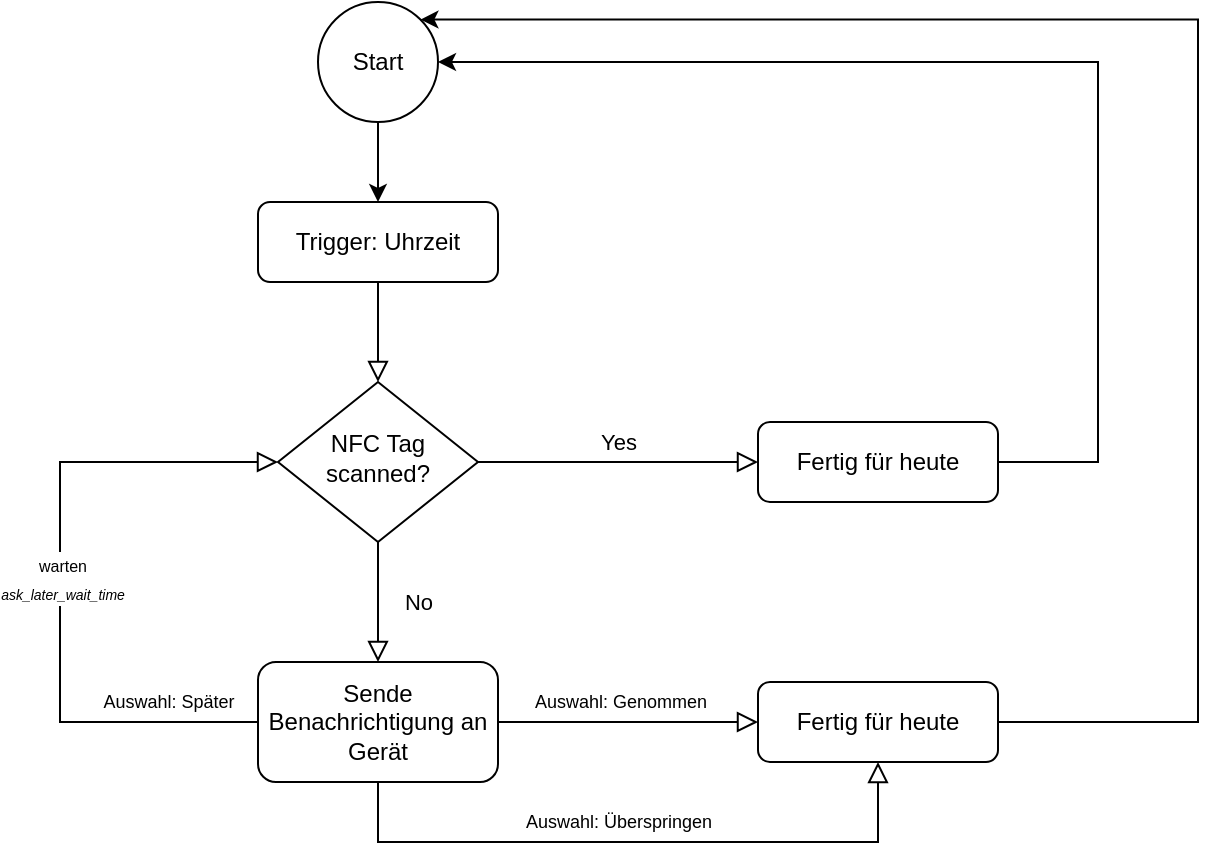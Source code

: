 <mxfile version="21.8.0" type="device">
  <diagram id="C5RBs43oDa-KdzZeNtuy" name="Page-1">
    <mxGraphModel dx="967" dy="533" grid="1" gridSize="10" guides="1" tooltips="1" connect="1" arrows="1" fold="1" page="1" pageScale="1" pageWidth="827" pageHeight="1169" math="0" shadow="0">
      <root>
        <mxCell id="WIyWlLk6GJQsqaUBKTNV-0" />
        <mxCell id="WIyWlLk6GJQsqaUBKTNV-1" parent="WIyWlLk6GJQsqaUBKTNV-0" />
        <mxCell id="WIyWlLk6GJQsqaUBKTNV-2" value="" style="rounded=0;html=1;jettySize=auto;orthogonalLoop=1;fontSize=11;endArrow=block;endFill=0;endSize=8;strokeWidth=1;shadow=0;labelBackgroundColor=none;edgeStyle=orthogonalEdgeStyle;" parent="WIyWlLk6GJQsqaUBKTNV-1" source="WIyWlLk6GJQsqaUBKTNV-3" target="WIyWlLk6GJQsqaUBKTNV-6" edge="1">
          <mxGeometry relative="1" as="geometry" />
        </mxCell>
        <mxCell id="WIyWlLk6GJQsqaUBKTNV-3" value="Trigger: Uhrzeit" style="rounded=1;whiteSpace=wrap;html=1;fontSize=12;glass=0;strokeWidth=1;shadow=0;" parent="WIyWlLk6GJQsqaUBKTNV-1" vertex="1">
          <mxGeometry x="160" y="120" width="120" height="40" as="geometry" />
        </mxCell>
        <mxCell id="WIyWlLk6GJQsqaUBKTNV-4" value="No" style="rounded=0;html=1;jettySize=auto;orthogonalLoop=1;fontSize=11;endArrow=block;endFill=0;endSize=8;strokeWidth=1;shadow=0;labelBackgroundColor=none;edgeStyle=orthogonalEdgeStyle;" parent="WIyWlLk6GJQsqaUBKTNV-1" source="WIyWlLk6GJQsqaUBKTNV-6" edge="1">
          <mxGeometry y="20" relative="1" as="geometry">
            <mxPoint as="offset" />
            <mxPoint x="220" y="350" as="targetPoint" />
          </mxGeometry>
        </mxCell>
        <mxCell id="WIyWlLk6GJQsqaUBKTNV-5" value="Yes" style="edgeStyle=orthogonalEdgeStyle;rounded=0;html=1;jettySize=auto;orthogonalLoop=1;fontSize=11;endArrow=block;endFill=0;endSize=8;strokeWidth=1;shadow=0;labelBackgroundColor=none;" parent="WIyWlLk6GJQsqaUBKTNV-1" source="WIyWlLk6GJQsqaUBKTNV-6" target="WIyWlLk6GJQsqaUBKTNV-7" edge="1">
          <mxGeometry y="10" relative="1" as="geometry">
            <mxPoint as="offset" />
          </mxGeometry>
        </mxCell>
        <mxCell id="WIyWlLk6GJQsqaUBKTNV-6" value="NFC Tag scanned?" style="rhombus;whiteSpace=wrap;html=1;shadow=0;fontFamily=Helvetica;fontSize=12;align=center;strokeWidth=1;spacing=6;spacingTop=-4;" parent="WIyWlLk6GJQsqaUBKTNV-1" vertex="1">
          <mxGeometry x="170" y="210" width="100" height="80" as="geometry" />
        </mxCell>
        <mxCell id="F6ky775ezU9HYG-6rDv_-16" style="edgeStyle=orthogonalEdgeStyle;rounded=0;orthogonalLoop=1;jettySize=auto;html=1;entryX=1;entryY=0.5;entryDx=0;entryDy=0;" edge="1" parent="WIyWlLk6GJQsqaUBKTNV-1" source="WIyWlLk6GJQsqaUBKTNV-7" target="F6ky775ezU9HYG-6rDv_-18">
          <mxGeometry relative="1" as="geometry">
            <Array as="points">
              <mxPoint x="580" y="250" />
              <mxPoint x="580" y="50" />
            </Array>
          </mxGeometry>
        </mxCell>
        <mxCell id="WIyWlLk6GJQsqaUBKTNV-7" value="Fertig für heute" style="rounded=1;whiteSpace=wrap;html=1;fontSize=12;glass=0;strokeWidth=1;shadow=0;" parent="WIyWlLk6GJQsqaUBKTNV-1" vertex="1">
          <mxGeometry x="410" y="230" width="120" height="40" as="geometry" />
        </mxCell>
        <mxCell id="F6ky775ezU9HYG-6rDv_-2" style="edgeStyle=orthogonalEdgeStyle;rounded=0;orthogonalLoop=1;jettySize=auto;html=1;entryX=0;entryY=0.5;entryDx=0;entryDy=0;labelBackgroundColor=none;endArrow=block;endFill=0;endSize=8;strokeWidth=1;shadow=0;" edge="1" parent="WIyWlLk6GJQsqaUBKTNV-1" source="F6ky775ezU9HYG-6rDv_-1" target="WIyWlLk6GJQsqaUBKTNV-6">
          <mxGeometry relative="1" as="geometry">
            <mxPoint x="60" y="210" as="targetPoint" />
            <Array as="points">
              <mxPoint x="61" y="380" />
              <mxPoint x="61" y="250" />
            </Array>
          </mxGeometry>
        </mxCell>
        <mxCell id="F6ky775ezU9HYG-6rDv_-6" value="&lt;font style=&quot;font-size: 8px;&quot;&gt;warten&lt;br&gt;&lt;i style=&quot;font-size: 7px;&quot;&gt;ask_later_wait_time&lt;/i&gt;&lt;br&gt;&lt;/font&gt;" style="edgeLabel;html=1;align=center;verticalAlign=middle;resizable=0;points=[];" vertex="1" connectable="0" parent="F6ky775ezU9HYG-6rDv_-2">
          <mxGeometry x="0.015" y="-1" relative="1" as="geometry">
            <mxPoint as="offset" />
          </mxGeometry>
        </mxCell>
        <mxCell id="F6ky775ezU9HYG-6rDv_-10" style="edgeStyle=orthogonalEdgeStyle;rounded=0;orthogonalLoop=1;jettySize=auto;html=1;entryX=0;entryY=0.5;entryDx=0;entryDy=0;labelBackgroundColor=none;endArrow=block;endFill=0;endSize=8;strokeWidth=1;shadow=0;" edge="1" parent="WIyWlLk6GJQsqaUBKTNV-1" source="F6ky775ezU9HYG-6rDv_-1" target="F6ky775ezU9HYG-6rDv_-12">
          <mxGeometry relative="1" as="geometry" />
        </mxCell>
        <mxCell id="F6ky775ezU9HYG-6rDv_-14" value="Auswahl: Genommen" style="edgeLabel;html=1;align=center;verticalAlign=middle;resizable=0;points=[];fontSize=9;" vertex="1" connectable="0" parent="F6ky775ezU9HYG-6rDv_-10">
          <mxGeometry x="-0.148" y="-2" relative="1" as="geometry">
            <mxPoint x="5" y="-12" as="offset" />
          </mxGeometry>
        </mxCell>
        <mxCell id="F6ky775ezU9HYG-6rDv_-13" style="edgeStyle=orthogonalEdgeStyle;rounded=0;orthogonalLoop=1;jettySize=auto;html=1;entryX=0.5;entryY=1;entryDx=0;entryDy=0;labelBackgroundColor=none;endArrow=block;endFill=0;endSize=8;strokeWidth=1;shadow=0;" edge="1" parent="WIyWlLk6GJQsqaUBKTNV-1" source="F6ky775ezU9HYG-6rDv_-1" target="F6ky775ezU9HYG-6rDv_-12">
          <mxGeometry relative="1" as="geometry">
            <Array as="points">
              <mxPoint x="220" y="440" />
              <mxPoint x="470" y="440" />
            </Array>
          </mxGeometry>
        </mxCell>
        <mxCell id="F6ky775ezU9HYG-6rDv_-1" value="Sende Benachrichtigung an Gerät" style="rounded=1;whiteSpace=wrap;html=1;" vertex="1" parent="WIyWlLk6GJQsqaUBKTNV-1">
          <mxGeometry x="160" y="350" width="120" height="60" as="geometry" />
        </mxCell>
        <mxCell id="F6ky775ezU9HYG-6rDv_-5" value="Auswahl: Später" style="text;html=1;align=center;verticalAlign=middle;resizable=0;points=[];autosize=1;strokeColor=none;fillColor=none;fontSize=9;" vertex="1" parent="WIyWlLk6GJQsqaUBKTNV-1">
          <mxGeometry x="70" y="360" width="90" height="20" as="geometry" />
        </mxCell>
        <mxCell id="F6ky775ezU9HYG-6rDv_-19" style="edgeStyle=orthogonalEdgeStyle;rounded=0;orthogonalLoop=1;jettySize=auto;html=1;entryX=1;entryY=0;entryDx=0;entryDy=0;" edge="1" parent="WIyWlLk6GJQsqaUBKTNV-1" source="F6ky775ezU9HYG-6rDv_-12" target="F6ky775ezU9HYG-6rDv_-18">
          <mxGeometry relative="1" as="geometry">
            <mxPoint x="580" y="250" as="targetPoint" />
            <Array as="points">
              <mxPoint x="630" y="380" />
              <mxPoint x="630" y="29" />
            </Array>
          </mxGeometry>
        </mxCell>
        <mxCell id="F6ky775ezU9HYG-6rDv_-12" value="Fertig für heute" style="rounded=1;whiteSpace=wrap;html=1;fontSize=12;glass=0;strokeWidth=1;shadow=0;" vertex="1" parent="WIyWlLk6GJQsqaUBKTNV-1">
          <mxGeometry x="410" y="360" width="120" height="40" as="geometry" />
        </mxCell>
        <mxCell id="F6ky775ezU9HYG-6rDv_-15" value="Auswahl: Überspringen" style="edgeLabel;html=1;align=center;verticalAlign=middle;resizable=0;points=[];fontSize=9;" vertex="1" connectable="0" parent="WIyWlLk6GJQsqaUBKTNV-1">
          <mxGeometry x="339.998" y="430" as="geometry" />
        </mxCell>
        <mxCell id="F6ky775ezU9HYG-6rDv_-20" style="edgeStyle=orthogonalEdgeStyle;rounded=0;orthogonalLoop=1;jettySize=auto;html=1;" edge="1" parent="WIyWlLk6GJQsqaUBKTNV-1" source="F6ky775ezU9HYG-6rDv_-18" target="WIyWlLk6GJQsqaUBKTNV-3">
          <mxGeometry relative="1" as="geometry" />
        </mxCell>
        <mxCell id="F6ky775ezU9HYG-6rDv_-18" value="Start" style="ellipse;whiteSpace=wrap;html=1;aspect=fixed;" vertex="1" parent="WIyWlLk6GJQsqaUBKTNV-1">
          <mxGeometry x="190" y="20" width="60" height="60" as="geometry" />
        </mxCell>
      </root>
    </mxGraphModel>
  </diagram>
</mxfile>

